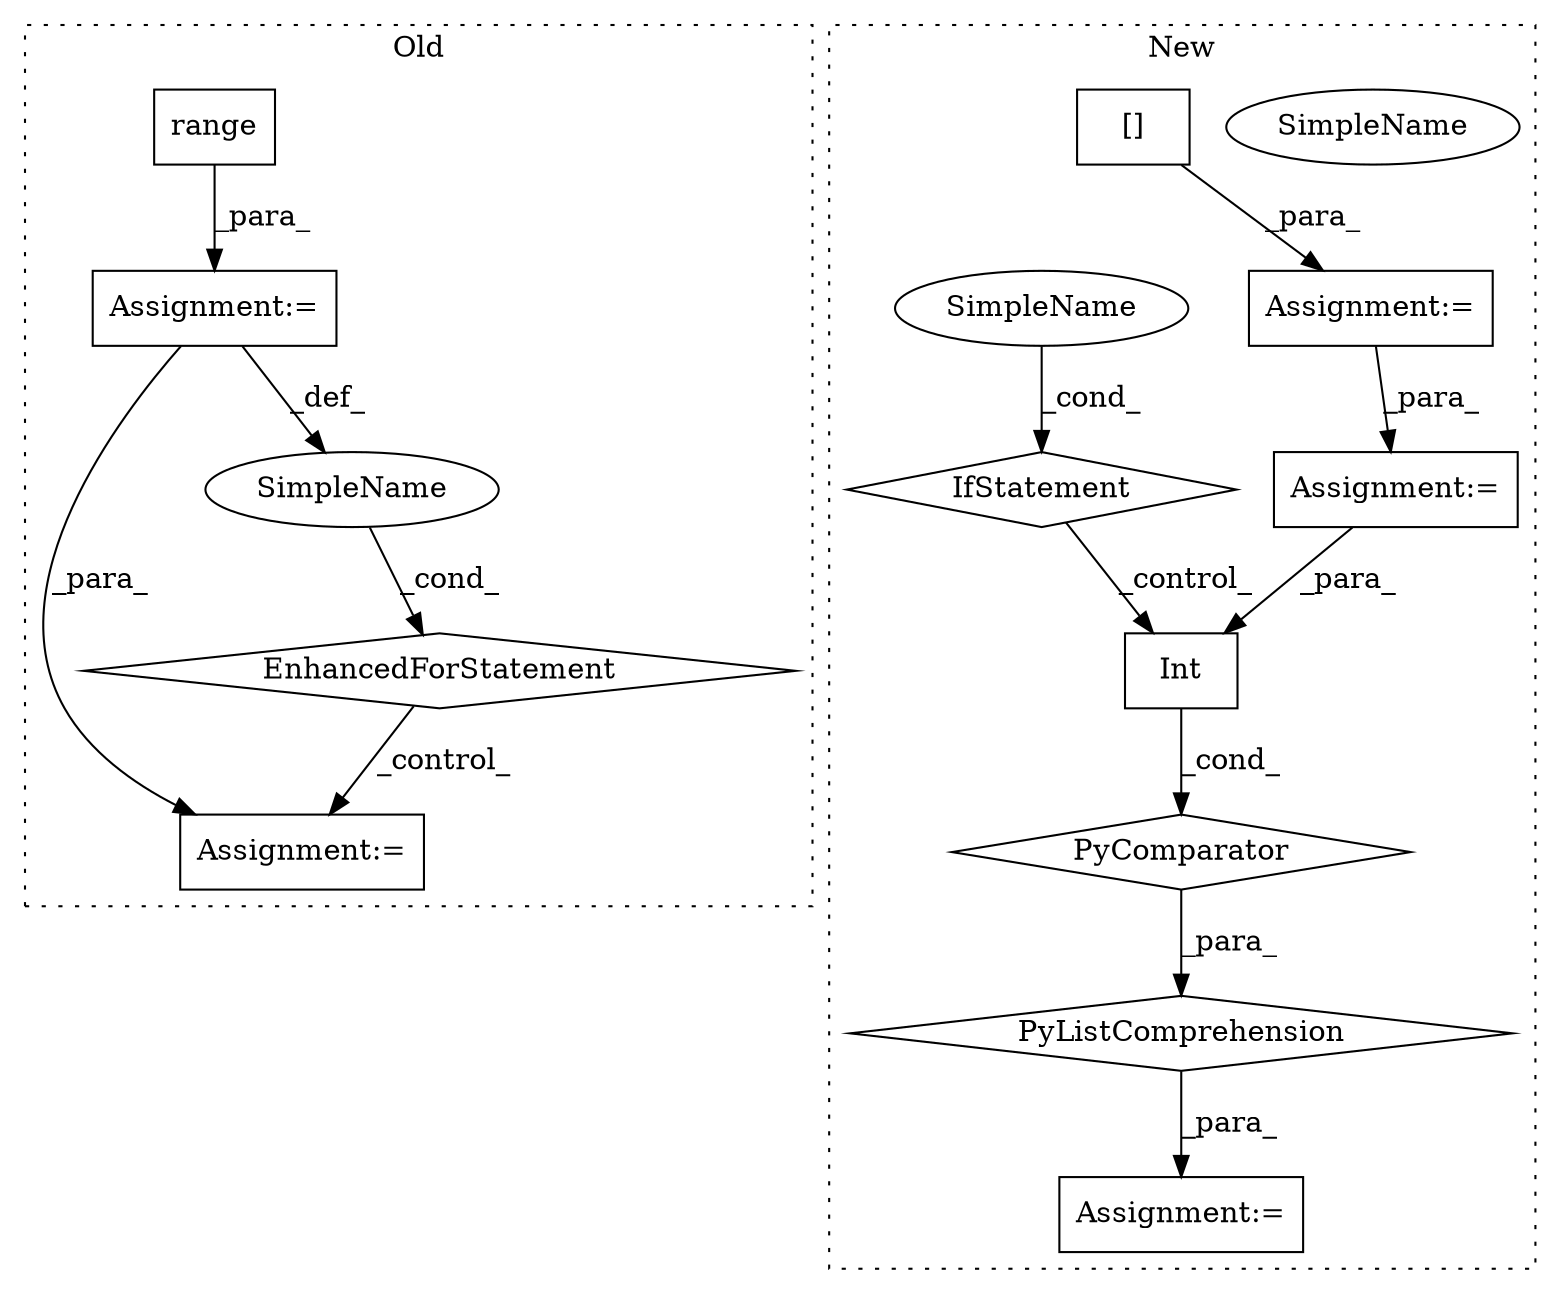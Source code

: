 digraph G {
subgraph cluster0 {
1 [label="range" a="32" s="4248,4259" l="6,1" shape="box"];
3 [label="Assignment:=" a="7" s="4183,4260" l="57,2" shape="box"];
4 [label="EnhancedForStatement" a="70" s="4183,4260" l="57,2" shape="diamond"];
6 [label="Assignment:=" a="7" s="4277" l="1" shape="box"];
7 [label="SimpleName" a="42" s="4244" l="1" shape="ellipse"];
label = "Old";
style="dotted";
}
subgraph cluster1 {
2 [label="Int" a="32" s="4214,4219" l="4,1" shape="box"];
5 [label="Assignment:=" a="7" s="4186" l="1" shape="box"];
8 [label="IfStatement" a="25" s="4284" l="35" shape="diamond"];
9 [label="SimpleName" a="42" s="4314" l="5" shape="ellipse"];
10 [label="PyListComprehension" a="109" s="4214" l="113" shape="diamond"];
11 [label="PyComparator" a="113" s="4284" l="35" shape="diamond"];
12 [label="Assignment:=" a="7" s="4127" l="1" shape="box"];
13 [label="Assignment:=" a="7" s="4284" l="35" shape="box"];
14 [label="[]" a="2" s="4128,4176" l="47,1" shape="box"];
15 [label="SimpleName" a="42" s="4314" l="5" shape="ellipse"];
label = "New";
style="dotted";
}
1 -> 3 [label="_para_"];
2 -> 11 [label="_cond_"];
3 -> 7 [label="_def_"];
3 -> 6 [label="_para_"];
4 -> 6 [label="_control_"];
7 -> 4 [label="_cond_"];
8 -> 2 [label="_control_"];
10 -> 5 [label="_para_"];
11 -> 10 [label="_para_"];
12 -> 13 [label="_para_"];
13 -> 2 [label="_para_"];
14 -> 12 [label="_para_"];
15 -> 8 [label="_cond_"];
}
